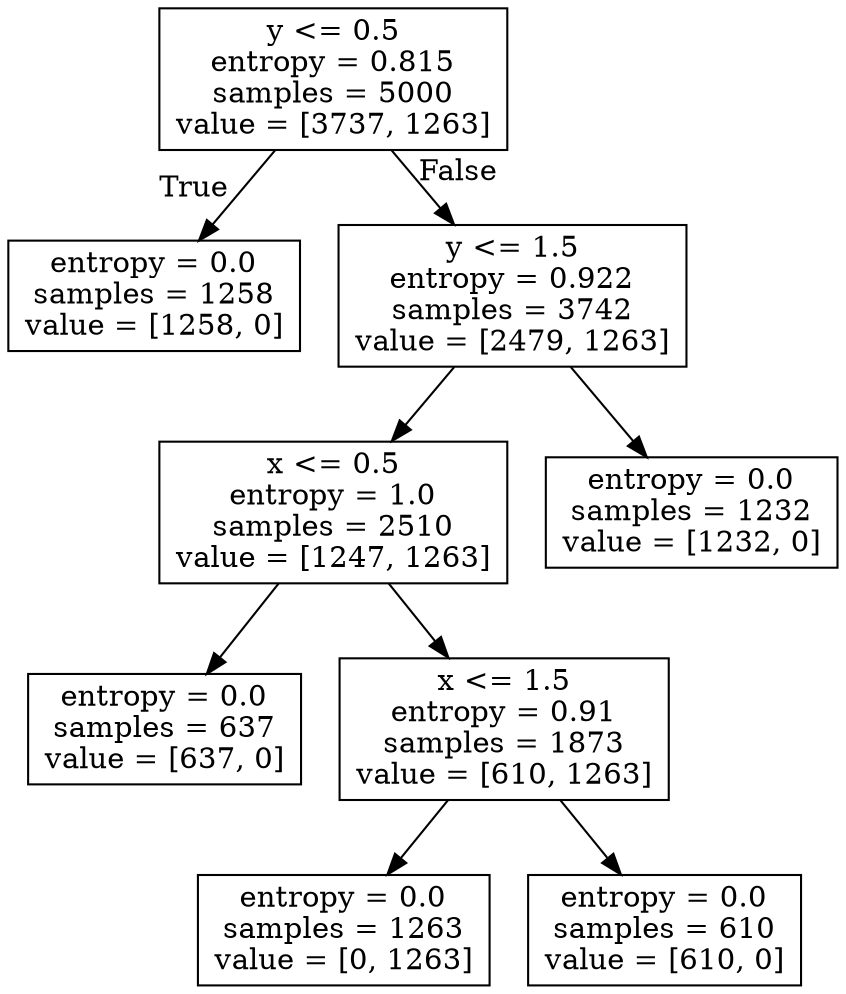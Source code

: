 digraph Tree {
node [shape=box] ;
0 [label="y <= 0.5\nentropy = 0.815\nsamples = 5000\nvalue = [3737, 1263]"] ;
1 [label="entropy = 0.0\nsamples = 1258\nvalue = [1258, 0]"] ;
0 -> 1 [labeldistance=2.5, labelangle=45, headlabel="True"] ;
2 [label="y <= 1.5\nentropy = 0.922\nsamples = 3742\nvalue = [2479, 1263]"] ;
0 -> 2 [labeldistance=2.5, labelangle=-45, headlabel="False"] ;
3 [label="x <= 0.5\nentropy = 1.0\nsamples = 2510\nvalue = [1247, 1263]"] ;
2 -> 3 ;
4 [label="entropy = 0.0\nsamples = 637\nvalue = [637, 0]"] ;
3 -> 4 ;
5 [label="x <= 1.5\nentropy = 0.91\nsamples = 1873\nvalue = [610, 1263]"] ;
3 -> 5 ;
6 [label="entropy = 0.0\nsamples = 1263\nvalue = [0, 1263]"] ;
5 -> 6 ;
7 [label="entropy = 0.0\nsamples = 610\nvalue = [610, 0]"] ;
5 -> 7 ;
8 [label="entropy = 0.0\nsamples = 1232\nvalue = [1232, 0]"] ;
2 -> 8 ;
}